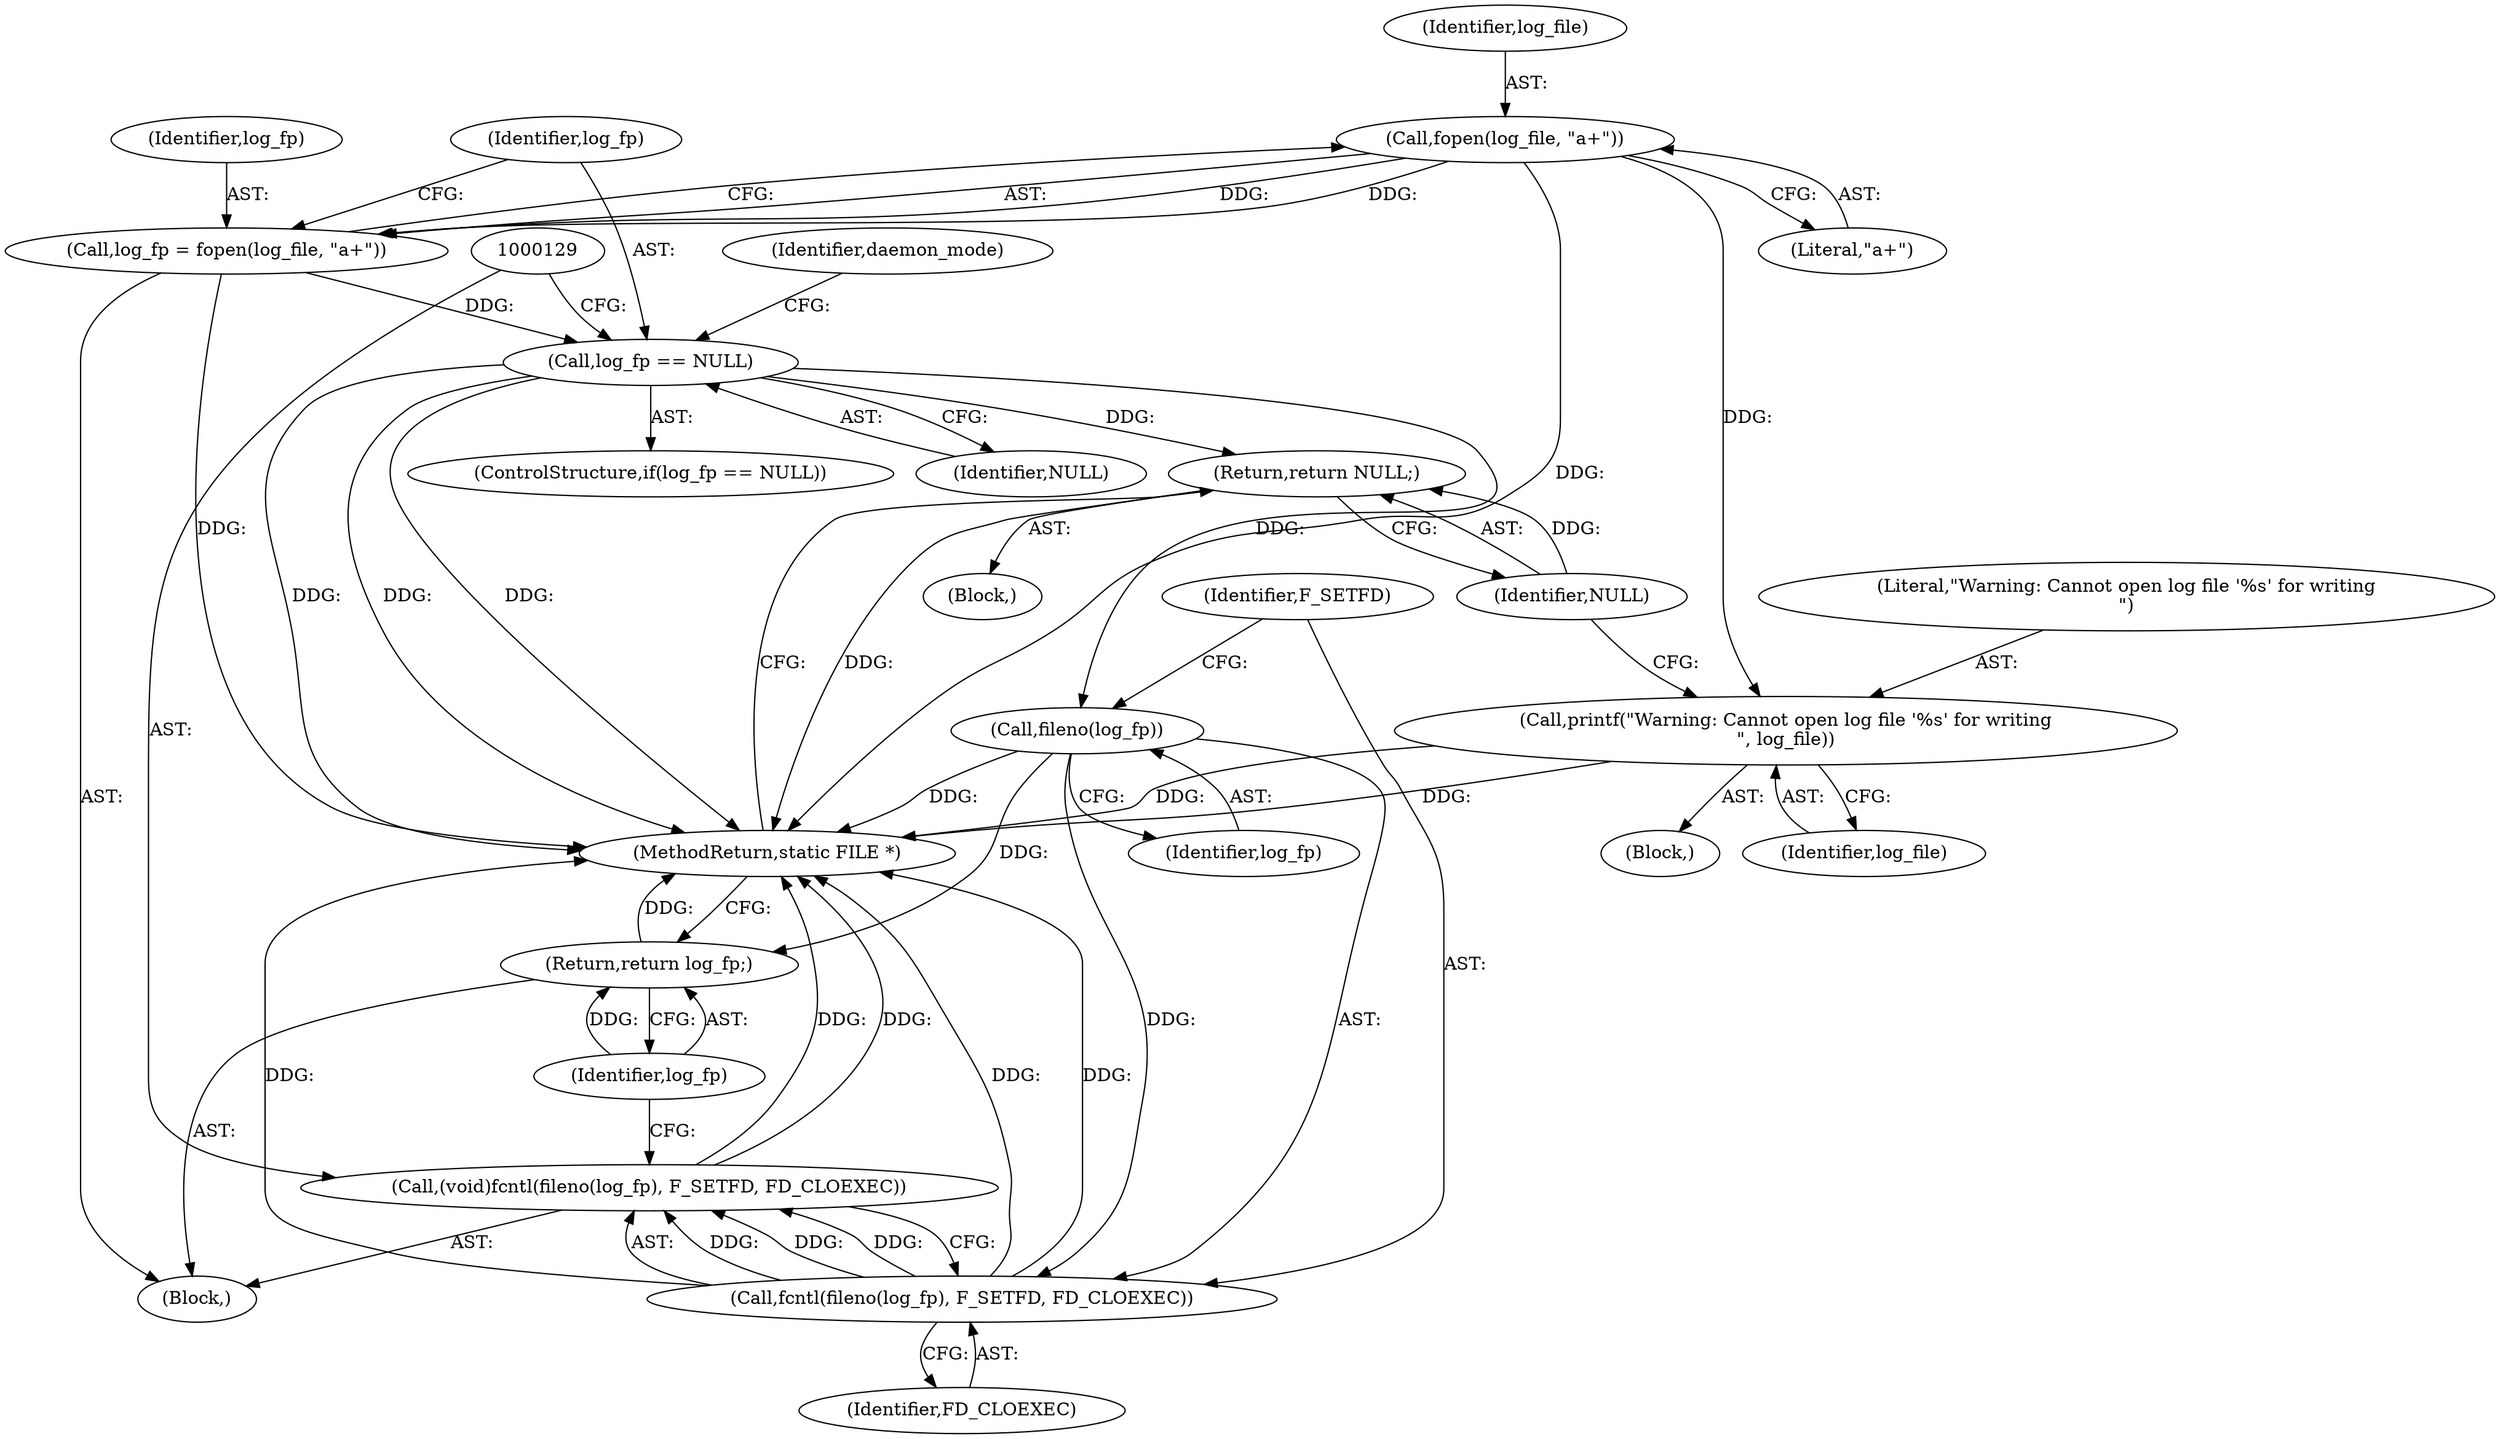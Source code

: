 digraph "1_nagioscore_c29557dec91eba2306f5fb11b8da4474ba63f8c4_0@API" {
"1000110" [label="(Call,fopen(log_file, \"a+\"))"];
"1000108" [label="(Call,log_fp = fopen(log_file, \"a+\"))"];
"1000114" [label="(Call,log_fp == NULL)"];
"1000126" [label="(Return,return NULL;)"];
"1000131" [label="(Call,fileno(log_fp))"];
"1000130" [label="(Call,fcntl(fileno(log_fp), F_SETFD, FD_CLOEXEC))"];
"1000128" [label="(Call,(void)fcntl(fileno(log_fp), F_SETFD, FD_CLOEXEC))"];
"1000135" [label="(Return,return log_fp;)"];
"1000123" [label="(Call,printf(\"Warning: Cannot open log file '%s' for writing\n\", log_file))"];
"1000116" [label="(Identifier,NULL)"];
"1000133" [label="(Identifier,F_SETFD)"];
"1000124" [label="(Literal,\"Warning: Cannot open log file '%s' for writing\n\")"];
"1000114" [label="(Call,log_fp == NULL)"];
"1000137" [label="(MethodReturn,static FILE *)"];
"1000128" [label="(Call,(void)fcntl(fileno(log_fp), F_SETFD, FD_CLOEXEC))"];
"1000134" [label="(Identifier,FD_CLOEXEC)"];
"1000123" [label="(Call,printf(\"Warning: Cannot open log file '%s' for writing\n\", log_file))"];
"1000125" [label="(Identifier,log_file)"];
"1000115" [label="(Identifier,log_fp)"];
"1000120" [label="(Identifier,daemon_mode)"];
"1000110" [label="(Call,fopen(log_file, \"a+\"))"];
"1000127" [label="(Identifier,NULL)"];
"1000108" [label="(Call,log_fp = fopen(log_file, \"a+\"))"];
"1000126" [label="(Return,return NULL;)"];
"1000130" [label="(Call,fcntl(fileno(log_fp), F_SETFD, FD_CLOEXEC))"];
"1000117" [label="(Block,)"];
"1000135" [label="(Return,return log_fp;)"];
"1000103" [label="(Block,)"];
"1000112" [label="(Literal,\"a+\")"];
"1000111" [label="(Identifier,log_file)"];
"1000113" [label="(ControlStructure,if(log_fp == NULL))"];
"1000109" [label="(Identifier,log_fp)"];
"1000132" [label="(Identifier,log_fp)"];
"1000122" [label="(Block,)"];
"1000131" [label="(Call,fileno(log_fp))"];
"1000136" [label="(Identifier,log_fp)"];
"1000110" -> "1000108"  [label="AST: "];
"1000110" -> "1000112"  [label="CFG: "];
"1000111" -> "1000110"  [label="AST: "];
"1000112" -> "1000110"  [label="AST: "];
"1000108" -> "1000110"  [label="CFG: "];
"1000110" -> "1000137"  [label="DDG: "];
"1000110" -> "1000108"  [label="DDG: "];
"1000110" -> "1000108"  [label="DDG: "];
"1000110" -> "1000123"  [label="DDG: "];
"1000108" -> "1000103"  [label="AST: "];
"1000109" -> "1000108"  [label="AST: "];
"1000115" -> "1000108"  [label="CFG: "];
"1000108" -> "1000137"  [label="DDG: "];
"1000108" -> "1000114"  [label="DDG: "];
"1000114" -> "1000113"  [label="AST: "];
"1000114" -> "1000116"  [label="CFG: "];
"1000115" -> "1000114"  [label="AST: "];
"1000116" -> "1000114"  [label="AST: "];
"1000120" -> "1000114"  [label="CFG: "];
"1000129" -> "1000114"  [label="CFG: "];
"1000114" -> "1000137"  [label="DDG: "];
"1000114" -> "1000137"  [label="DDG: "];
"1000114" -> "1000137"  [label="DDG: "];
"1000114" -> "1000126"  [label="DDG: "];
"1000114" -> "1000131"  [label="DDG: "];
"1000126" -> "1000117"  [label="AST: "];
"1000126" -> "1000127"  [label="CFG: "];
"1000127" -> "1000126"  [label="AST: "];
"1000137" -> "1000126"  [label="CFG: "];
"1000126" -> "1000137"  [label="DDG: "];
"1000127" -> "1000126"  [label="DDG: "];
"1000131" -> "1000130"  [label="AST: "];
"1000131" -> "1000132"  [label="CFG: "];
"1000132" -> "1000131"  [label="AST: "];
"1000133" -> "1000131"  [label="CFG: "];
"1000131" -> "1000137"  [label="DDG: "];
"1000131" -> "1000130"  [label="DDG: "];
"1000131" -> "1000135"  [label="DDG: "];
"1000130" -> "1000128"  [label="AST: "];
"1000130" -> "1000134"  [label="CFG: "];
"1000133" -> "1000130"  [label="AST: "];
"1000134" -> "1000130"  [label="AST: "];
"1000128" -> "1000130"  [label="CFG: "];
"1000130" -> "1000137"  [label="DDG: "];
"1000130" -> "1000137"  [label="DDG: "];
"1000130" -> "1000137"  [label="DDG: "];
"1000130" -> "1000128"  [label="DDG: "];
"1000130" -> "1000128"  [label="DDG: "];
"1000130" -> "1000128"  [label="DDG: "];
"1000128" -> "1000103"  [label="AST: "];
"1000129" -> "1000128"  [label="AST: "];
"1000136" -> "1000128"  [label="CFG: "];
"1000128" -> "1000137"  [label="DDG: "];
"1000128" -> "1000137"  [label="DDG: "];
"1000135" -> "1000103"  [label="AST: "];
"1000135" -> "1000136"  [label="CFG: "];
"1000136" -> "1000135"  [label="AST: "];
"1000137" -> "1000135"  [label="CFG: "];
"1000135" -> "1000137"  [label="DDG: "];
"1000136" -> "1000135"  [label="DDG: "];
"1000123" -> "1000122"  [label="AST: "];
"1000123" -> "1000125"  [label="CFG: "];
"1000124" -> "1000123"  [label="AST: "];
"1000125" -> "1000123"  [label="AST: "];
"1000127" -> "1000123"  [label="CFG: "];
"1000123" -> "1000137"  [label="DDG: "];
"1000123" -> "1000137"  [label="DDG: "];
}
